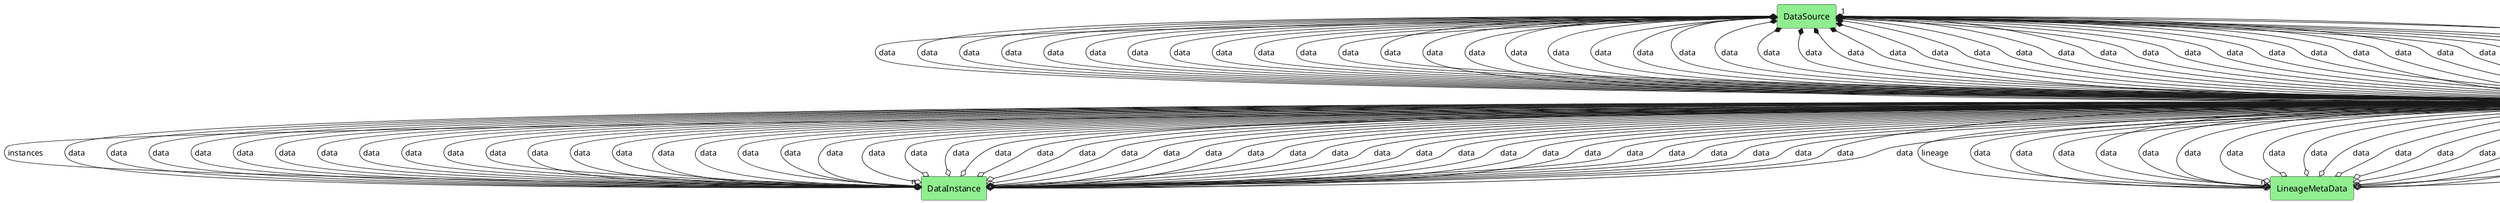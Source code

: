 @startuml

class "Data" as Model {
 string name
 string access

 
}

rectangle "DataSource" as DataSource #lightblue {
}

Model o--> "1" DataSource : source


rectangle "DataAdaptor" as DataAdaptor #lightblue {
}

Model o--> "1" DataAdaptor : adaptor


rectangle "DataInstance" as DataInstance #lightblue {
}

Model o--> "n" DataInstance : instances


rectangle "LineageMetaData" as LineageMetaData #lightblue {
}

Model *--> "n" LineageMetaData : lineage


rectangle "MetaData" as MetaData #lightblue {
}

Model *--> "n" MetaData : metadata


rectangle "SourceMetaData" as SourceMetaData #lightblue {
}

Model *--> "n" SourceMetaData : connection




    rectangle "DataSource" as DataSource #lightgreen {
    }
    
        DataSource   *--> "n" Model : "data"
    
    rectangle "DataInstance" as DataInstance #lightgreen {
    }
    
        DataInstance   o--> "n" Model : "data"
    
    rectangle "DataReservation" as DataReservation #lightgreen {
    }
    
        DataReservation   o--> "1" Model : "data"
    
    rectangle "MetaData" as MetaData #lightgreen {
    }
    
        MetaData   o--> "1" Model : "data"
    
    rectangle "DataSource" as DataSource #lightgreen {
    }
    
        DataSource   *--> "n" Model : "data"
    
    rectangle "DataInstance" as DataInstance #lightgreen {
    }
    
        DataInstance   o--> "n" Model : "data"
    
    rectangle "DataReservation" as DataReservation #lightgreen {
    }
    
        DataReservation   o--> "1" Model : "data"
    
    rectangle "MetaData" as MetaData #lightgreen {
    }
    
        MetaData   o--> "1" Model : "data"
    
    rectangle "DataSource" as DataSource #lightgreen {
    }
    
        DataSource   *--> "n" Model : "data"
    
    rectangle "DataInstance" as DataInstance #lightgreen {
    }
    
        DataInstance   o--> "n" Model : "data"
    
    rectangle "DataReservation" as DataReservation #lightgreen {
    }
    
        DataReservation   o--> "1" Model : "data"
    
    rectangle "MetaData" as MetaData #lightgreen {
    }
    
        MetaData   o--> "1" Model : "data"
    
    rectangle "DataSource" as DataSource #lightgreen {
    }
    
        DataSource   *--> "n" Model : "data"
    
    rectangle "DataInstance" as DataInstance #lightgreen {
    }
    
        DataInstance   o--> "n" Model : "data"
    
    rectangle "DataReservation" as DataReservation #lightgreen {
    }
    
        DataReservation   o--> "1" Model : "data"
    
    rectangle "MetaData" as MetaData #lightgreen {
    }
    
        MetaData   o--> "1" Model : "data"
    
    rectangle "DataSource" as DataSource #lightgreen {
    }
    
        DataSource   *--> "n" Model : "data"
    
    rectangle "DataInstance" as DataInstance #lightgreen {
    }
    
        DataInstance   o--> "n" Model : "data"
    
    rectangle "DataReservation" as DataReservation #lightgreen {
    }
    
        DataReservation   o--> "1" Model : "data"
    
    rectangle "MetaData" as MetaData #lightgreen {
    }
    
        MetaData   o--> "1" Model : "data"
    
    rectangle "DataSource" as DataSource #lightgreen {
    }
    
        DataSource   *--> "n" Model : "data"
    
    rectangle "DataInstance" as DataInstance #lightgreen {
    }
    
        DataInstance   o--> "n" Model : "data"
    
    rectangle "DataReservation" as DataReservation #lightgreen {
    }
    
        DataReservation   o--> "1" Model : "data"
    
    rectangle "MetaData" as MetaData #lightgreen {
    }
    
        MetaData   o--> "1" Model : "data"
    
    rectangle "DataSource" as DataSource #lightgreen {
    }
    
        DataSource   *--> "n" Model : "data"
    
    rectangle "DataInstance" as DataInstance #lightgreen {
    }
    
        DataInstance   o--> "n" Model : "data"
    
    rectangle "DataReservation" as DataReservation #lightgreen {
    }
    
        DataReservation   o--> "1" Model : "data"
    
    rectangle "MetaData" as MetaData #lightgreen {
    }
    
        MetaData   o--> "1" Model : "data"
    
    rectangle "DataSource" as DataSource #lightgreen {
    }
    
        DataSource   *--> "n" Model : "data"
    
    rectangle "DataInstance" as DataInstance #lightgreen {
    }
    
        DataInstance   o--> "n" Model : "data"
    
    rectangle "DataReservation" as DataReservation #lightgreen {
    }
    
        DataReservation   o--> "1" Model : "data"
    
    rectangle "MetaData" as MetaData #lightgreen {
    }
    
        MetaData   o--> "1" Model : "data"
    
    rectangle "DataSource" as DataSource #lightgreen {
    }
    
        DataSource   *--> "n" Model : "data"
    
    rectangle "DataInstance" as DataInstance #lightgreen {
    }
    
        DataInstance   o--> "n" Model : "data"
    
    rectangle "DataReservation" as DataReservation #lightgreen {
    }
    
        DataReservation   o--> "1" Model : "data"
    
    rectangle "MetaData" as MetaData #lightgreen {
    }
    
        MetaData   o--> "1" Model : "data"
    
    rectangle "DataSource" as DataSource #lightgreen {
    }
    
        DataSource   *--> "n" Model : "data"
    
    rectangle "DataInstance" as DataInstance #lightgreen {
    }
    
        DataInstance   o--> "n" Model : "data"
    
    rectangle "DataReservation" as DataReservation #lightgreen {
    }
    
        DataReservation   o--> "1" Model : "data"
    
    rectangle "MetaData" as MetaData #lightgreen {
    }
    
        MetaData   o--> "1" Model : "data"
    
    rectangle "DataSource" as DataSource #lightgreen {
    }
    
        DataSource   *--> "n" Model : "data"
    
    rectangle "DataInstance" as DataInstance #lightgreen {
    }
    
        DataInstance   o--> "n" Model : "data"
    
    rectangle "DataReservation" as DataReservation #lightgreen {
    }
    
        DataReservation   o--> "1" Model : "data"
    
    rectangle "MetaData" as MetaData #lightgreen {
    }
    
        MetaData   o--> "1" Model : "data"
    
    rectangle "DataSource" as DataSource #lightgreen {
    }
    
        DataSource   *--> "n" Model : "data"
    
    rectangle "DataInstance" as DataInstance #lightgreen {
    }
    
        DataInstance   o--> "n" Model : "data"
    
    rectangle "DataReservation" as DataReservation #lightgreen {
    }
    
        DataReservation   o--> "1" Model : "data"
    
    rectangle "MetaData" as MetaData #lightgreen {
    }
    
        MetaData   o--> "1" Model : "data"
    
    rectangle "DataSource" as DataSource #lightgreen {
    }
    
        DataSource   *--> "n" Model : "data"
    
    rectangle "DataInstance" as DataInstance #lightgreen {
    }
    
        DataInstance   o--> "n" Model : "data"
    
    rectangle "DataReservation" as DataReservation #lightgreen {
    }
    
        DataReservation   o--> "1" Model : "data"
    
    rectangle "MetaData" as MetaData #lightgreen {
    }
    
        MetaData   o--> "1" Model : "data"
    
    rectangle "DataSource" as DataSource #lightgreen {
    }
    
        DataSource   *--> "n" Model : "data"
    
    rectangle "DataInstance" as DataInstance #lightgreen {
    }
    
        DataInstance   o--> "n" Model : "data"
    
    rectangle "DataReservation" as DataReservation #lightgreen {
    }
    
        DataReservation   o--> "1" Model : "data"
    
    rectangle "MetaData" as MetaData #lightgreen {
    }
    
        MetaData   o--> "1" Model : "data"
    
    rectangle "DataSource" as DataSource #lightgreen {
    }
    
        DataSource   *--> "n" Model : "data"
    
    rectangle "DataInstance" as DataInstance #lightgreen {
    }
    
        DataInstance   o--> "n" Model : "data"
    
    rectangle "DataReservation" as DataReservation #lightgreen {
    }
    
        DataReservation   o--> "1" Model : "data"
    
    rectangle "MetaData" as MetaData #lightgreen {
    }
    
        MetaData   o--> "1" Model : "data"
    
    rectangle "DataSource" as DataSource #lightgreen {
    }
    
        DataSource   *--> "n" Model : "data"
    
    rectangle "DataInstance" as DataInstance #lightgreen {
    }
    
        DataInstance   o--> "n" Model : "data"
    
    rectangle "DataReservation" as DataReservation #lightgreen {
    }
    
        DataReservation   o--> "1" Model : "data"
    
    rectangle "MetaData" as MetaData #lightgreen {
    }
    
        MetaData   o--> "1" Model : "data"
    
    rectangle "DataSource" as DataSource #lightgreen {
    }
    
        DataSource   *--> "n" Model : "data"
    
    rectangle "DataInstance" as DataInstance #lightgreen {
    }
    
        DataInstance   o--> "n" Model : "data"
    
    rectangle "DataReservation" as DataReservation #lightgreen {
    }
    
        DataReservation   o--> "1" Model : "data"
    
    rectangle "MetaData" as MetaData #lightgreen {
    }
    
        MetaData   o--> "1" Model : "data"
    
    rectangle "DataSource" as DataSource #lightgreen {
    }
    
        DataSource   *--> "n" Model : "data"
    
    rectangle "DataInstance" as DataInstance #lightgreen {
    }
    
        DataInstance   o--> "n" Model : "data"
    
    rectangle "DataReservation" as DataReservation #lightgreen {
    }
    
        DataReservation   o--> "1" Model : "data"
    
    rectangle "MetaData" as MetaData #lightgreen {
    }
    
        MetaData   o--> "1" Model : "data"
    
    rectangle "DataSource" as DataSource #lightgreen {
    }
    
        DataSource   *--> "n" Model : "data"
    
    rectangle "DataInstance" as DataInstance #lightgreen {
    }
    
        DataInstance   o--> "n" Model : "data"
    
    rectangle "DataReservation" as DataReservation #lightgreen {
    }
    
        DataReservation   o--> "1" Model : "data"
    
    rectangle "MetaData" as MetaData #lightgreen {
    }
    
        MetaData   o--> "1" Model : "data"
    
    rectangle "DataSource" as DataSource #lightgreen {
    }
    
        DataSource   *--> "n" Model : "data"
    
    rectangle "DataInstance" as DataInstance #lightgreen {
    }
    
        DataInstance   o--> "n" Model : "data"
    
    rectangle "DataReservation" as DataReservation #lightgreen {
    }
    
        DataReservation   o--> "1" Model : "data"
    
    rectangle "MetaData" as MetaData #lightgreen {
    }
    
        MetaData   o--> "1" Model : "data"
    
    rectangle "DataSource" as DataSource #lightgreen {
    }
    
        DataSource   *--> "n" Model : "data"
    
    rectangle "DataInstance" as DataInstance #lightgreen {
    }
    
        DataInstance   o--> "n" Model : "data"
    
    rectangle "DataReservation" as DataReservation #lightgreen {
    }
    
        DataReservation   o--> "1" Model : "data"
    
    rectangle "MetaData" as MetaData #lightgreen {
    }
    
        MetaData   o--> "1" Model : "data"
    
    rectangle "DataSource" as DataSource #lightgreen {
    }
    
        DataSource   *--> "n" Model : "data"
    
    rectangle "DataInstance" as DataInstance #lightgreen {
    }
    
        DataInstance   o--> "n" Model : "data"
    
    rectangle "DataReservation" as DataReservation #lightgreen {
    }
    
        DataReservation   o--> "1" Model : "data"
    
    rectangle "MetaData" as MetaData #lightgreen {
    }
    
        MetaData   o--> "1" Model : "data"
    
    rectangle "DataSource" as DataSource #lightgreen {
    }
    
        DataSource   *--> "n" Model : "data"
    
    rectangle "DataInstance" as DataInstance #lightgreen {
    }
    
        DataInstance   o--> "n" Model : "data"
    
    rectangle "DataReservation" as DataReservation #lightgreen {
    }
    
        DataReservation   o--> "1" Model : "data"
    
    rectangle "MetaData" as MetaData #lightgreen {
    }
    
        MetaData   o--> "1" Model : "data"
    
    rectangle "DataSource" as DataSource #lightgreen {
    }
    
        DataSource   *--> "n" Model : "data"
    
    rectangle "DataInstance" as DataInstance #lightgreen {
    }
    
        DataInstance   o--> "n" Model : "data"
    
    rectangle "DataReservation" as DataReservation #lightgreen {
    }
    
        DataReservation   o--> "1" Model : "data"
    
    rectangle "MetaData" as MetaData #lightgreen {
    }
    
        MetaData   o--> "1" Model : "data"
    
    rectangle "DataSource" as DataSource #lightgreen {
    }
    
        DataSource   *--> "n" Model : "data"
    
    rectangle "DataInstance" as DataInstance #lightgreen {
    }
    
        DataInstance   o--> "n" Model : "data"
    
    rectangle "DataReservation" as DataReservation #lightgreen {
    }
    
        DataReservation   o--> "1" Model : "data"
    
    rectangle "MetaData" as MetaData #lightgreen {
    }
    
        MetaData   o--> "1" Model : "data"
    
    rectangle "DataSource" as DataSource #lightgreen {
    }
    
        DataSource   *--> "n" Model : "data"
    
    rectangle "DataInstance" as DataInstance #lightgreen {
    }
    
        DataInstance   o--> "n" Model : "data"
    
    rectangle "DataReservation" as DataReservation #lightgreen {
    }
    
        DataReservation   o--> "1" Model : "data"
    
    rectangle "MetaData" as MetaData #lightgreen {
    }
    
        MetaData   o--> "1" Model : "data"
    
    rectangle "DataSource" as DataSource #lightgreen {
    }
    
        DataSource   *--> "n" Model : "data"
    
    rectangle "DataInstance" as DataInstance #lightgreen {
    }
    
        DataInstance   o--> "n" Model : "data"
    
    rectangle "DataReservation" as DataReservation #lightgreen {
    }
    
        DataReservation   o--> "1" Model : "data"
    
    rectangle "LineageMetaData" as LineageMetaData #lightgreen {
    }
    
        LineageMetaData   o--> "1" Model : "data"
    
    rectangle "MetaData" as MetaData #lightgreen {
    }
    
        MetaData   o--> "1" Model : "data"
    
    rectangle "SourceMetaData" as SourceMetaData #lightgreen {
    }
    
        SourceMetaData   o--> "1" Model : "data"
    
    rectangle "DataSource" as DataSource #lightgreen {
    }
    
        DataSource   *--> "n" Model : "data"
    
    rectangle "DataInstance" as DataInstance #lightgreen {
    }
    
        DataInstance   o--> "n" Model : "data"
    
    rectangle "DataReservation" as DataReservation #lightgreen {
    }
    
        DataReservation   o--> "1" Model : "data"
    
    rectangle "LineageMetaData" as LineageMetaData #lightgreen {
    }
    
        LineageMetaData   o--> "1" Model : "data"
    
    rectangle "MetaData" as MetaData #lightgreen {
    }
    
        MetaData   o--> "1" Model : "data"
    
    rectangle "SourceMetaData" as SourceMetaData #lightgreen {
    }
    
        SourceMetaData   o--> "1" Model : "data"
    
    rectangle "DataSource" as DataSource #lightgreen {
    }
    
        DataSource   *--> "n" Model : "data"
    
    rectangle "DataInstance" as DataInstance #lightgreen {
    }
    
        DataInstance   o--> "n" Model : "data"
    
    rectangle "DataReservation" as DataReservation #lightgreen {
    }
    
        DataReservation   o--> "1" Model : "data"
    
    rectangle "LineageMetaData" as LineageMetaData #lightgreen {
    }
    
        LineageMetaData   o--> "1" Model : "data"
    
    rectangle "MetaData" as MetaData #lightgreen {
    }
    
        MetaData   o--> "1" Model : "data"
    
    rectangle "SourceMetaData" as SourceMetaData #lightgreen {
    }
    
        SourceMetaData   o--> "1" Model : "data"
    
    rectangle "DataSource" as DataSource #lightgreen {
    }
    
        DataSource   *--> "n" Model : "data"
    
    rectangle "DataInstance" as DataInstance #lightgreen {
    }
    
        DataInstance   o--> "n" Model : "data"
    
    rectangle "DataReservation" as DataReservation #lightgreen {
    }
    
        DataReservation   o--> "1" Model : "data"
    
    rectangle "LineageMetaData" as LineageMetaData #lightgreen {
    }
    
        LineageMetaData   o--> "1" Model : "data"
    
    rectangle "MetaData" as MetaData #lightgreen {
    }
    
        MetaData   o--> "1" Model : "data"
    
    rectangle "SourceMetaData" as SourceMetaData #lightgreen {
    }
    
        SourceMetaData   o--> "1" Model : "data"
    
    rectangle "DataSource" as DataSource #lightgreen {
    }
    
        DataSource   *--> "n" Model : "data"
    
    rectangle "DataInstance" as DataInstance #lightgreen {
    }
    
        DataInstance   o--> "n" Model : "data"
    
    rectangle "DataReservation" as DataReservation #lightgreen {
    }
    
        DataReservation   o--> "1" Model : "data"
    
    rectangle "LineageMetaData" as LineageMetaData #lightgreen {
    }
    
        LineageMetaData   o--> "1" Model : "data"
    
    rectangle "MetaData" as MetaData #lightgreen {
    }
    
        MetaData   o--> "1" Model : "data"
    
    rectangle "SourceMetaData" as SourceMetaData #lightgreen {
    }
    
        SourceMetaData   o--> "1" Model : "data"
    
    rectangle "DataSource" as DataSource #lightgreen {
    }
    
        DataSource   *--> "n" Model : "data"
    
    rectangle "DataInstance" as DataInstance #lightgreen {
    }
    
        DataInstance   o--> "n" Model : "data"
    
    rectangle "DataReservation" as DataReservation #lightgreen {
    }
    
        DataReservation   o--> "1" Model : "data"
    
    rectangle "LineageMetaData" as LineageMetaData #lightgreen {
    }
    
        LineageMetaData   o--> "1" Model : "data"
    
    rectangle "MetaData" as MetaData #lightgreen {
    }
    
        MetaData   o--> "1" Model : "data"
    
    rectangle "SourceMetaData" as SourceMetaData #lightgreen {
    }
    
        SourceMetaData   o--> "1" Model : "data"
    
    rectangle "DataSource" as DataSource #lightgreen {
    }
    
        DataSource   *--> "n" Model : "data"
    
    rectangle "DataInstance" as DataInstance #lightgreen {
    }
    
        DataInstance   o--> "n" Model : "data"
    
    rectangle "DataReservation" as DataReservation #lightgreen {
    }
    
        DataReservation   o--> "1" Model : "data"
    
    rectangle "LineageMetaData" as LineageMetaData #lightgreen {
    }
    
        LineageMetaData   o--> "1" Model : "data"
    
    rectangle "MetaData" as MetaData #lightgreen {
    }
    
        MetaData   o--> "1" Model : "data"
    
    rectangle "SourceMetaData" as SourceMetaData #lightgreen {
    }
    
        SourceMetaData   o--> "1" Model : "data"
    
    rectangle "DataSource" as DataSource #lightgreen {
    }
    
        DataSource   *--> "n" Model : "data"
    
    rectangle "DataInstance" as DataInstance #lightgreen {
    }
    
        DataInstance   o--> "n" Model : "data"
    
    rectangle "DataReservation" as DataReservation #lightgreen {
    }
    
        DataReservation   o--> "1" Model : "data"
    
    rectangle "LineageMetaData" as LineageMetaData #lightgreen {
    }
    
        LineageMetaData   o--> "1" Model : "data"
    
    rectangle "MetaData" as MetaData #lightgreen {
    }
    
        MetaData   o--> "1" Model : "data"
    
    rectangle "SourceMetaData" as SourceMetaData #lightgreen {
    }
    
        SourceMetaData   o--> "1" Model : "data"
    
    rectangle "DataSource" as DataSource #lightgreen {
    }
    
        DataSource   *--> "n" Model : "data"
    
    rectangle "DataInstance" as DataInstance #lightgreen {
    }
    
        DataInstance   o--> "n" Model : "data"
    
    rectangle "DataReservation" as DataReservation #lightgreen {
    }
    
        DataReservation   o--> "1" Model : "data"
    
    rectangle "LineageMetaData" as LineageMetaData #lightgreen {
    }
    
        LineageMetaData   o--> "1" Model : "data"
    
    rectangle "MetaData" as MetaData #lightgreen {
    }
    
        MetaData   o--> "1" Model : "data"
    
    rectangle "SourceMetaData" as SourceMetaData #lightgreen {
    }
    
        SourceMetaData   o--> "1" Model : "data"
    
    rectangle "DataSource" as DataSource #lightgreen {
    }
    
        DataSource   *--> "n" Model : "data"
    
    rectangle "DataInstance" as DataInstance #lightgreen {
    }
    
        DataInstance   o--> "n" Model : "data"
    
    rectangle "DataReservation" as DataReservation #lightgreen {
    }
    
        DataReservation   o--> "1" Model : "data"
    
    rectangle "LineageMetaData" as LineageMetaData #lightgreen {
    }
    
        LineageMetaData   o--> "1" Model : "data"
    
    rectangle "MetaData" as MetaData #lightgreen {
    }
    
        MetaData   o--> "1" Model : "data"
    
    rectangle "SourceMetaData" as SourceMetaData #lightgreen {
    }
    
        SourceMetaData   o--> "1" Model : "data"
    
    rectangle "DataSource" as DataSource #lightgreen {
    }
    
        DataSource   *--> "n" Model : "data"
    
    rectangle "DataInstance" as DataInstance #lightgreen {
    }
    
        DataInstance   o--> "n" Model : "data"
    
    rectangle "DataReservation" as DataReservation #lightgreen {
    }
    
        DataReservation   o--> "1" Model : "data"
    
    rectangle "LineageMetaData" as LineageMetaData #lightgreen {
    }
    
        LineageMetaData   o--> "1" Model : "data"
    
    rectangle "MetaData" as MetaData #lightgreen {
    }
    
        MetaData   o--> "1" Model : "data"
    
    rectangle "SourceMetaData" as SourceMetaData #lightgreen {
    }
    
        SourceMetaData   o--> "1" Model : "data"
    
    rectangle "DataSource" as DataSource #lightgreen {
    }
    
        DataSource   *--> "n" Model : "data"
    
    rectangle "DataInstance" as DataInstance #lightgreen {
    }
    
        DataInstance   o--> "n" Model : "data"
    
    rectangle "DataReservation" as DataReservation #lightgreen {
    }
    
        DataReservation   o--> "1" Model : "data"
    
    rectangle "LineageMetaData" as LineageMetaData #lightgreen {
    }
    
        LineageMetaData   o--> "1" Model : "data"
    
    rectangle "MetaData" as MetaData #lightgreen {
    }
    
        MetaData   o--> "1" Model : "data"
    
    rectangle "SourceMetaData" as SourceMetaData #lightgreen {
    }
    
        SourceMetaData   o--> "1" Model : "data"
    
    rectangle "DataSource" as DataSource #lightgreen {
    }
    
        DataSource   *--> "n" Model : "data"
    
    rectangle "DataInstance" as DataInstance #lightgreen {
    }
    
        DataInstance   o--> "n" Model : "data"
    
    rectangle "DataReservation" as DataReservation #lightgreen {
    }
    
        DataReservation   o--> "1" Model : "data"
    
    rectangle "LineageMetaData" as LineageMetaData #lightgreen {
    }
    
        LineageMetaData   o--> "1" Model : "data"
    
    rectangle "MetaData" as MetaData #lightgreen {
    }
    
        MetaData   o--> "1" Model : "data"
    
    rectangle "SourceMetaData" as SourceMetaData #lightgreen {
    }
    
        SourceMetaData   o--> "1" Model : "data"
    
    rectangle "DataSource" as DataSource #lightgreen {
    }
    
        DataSource   *--> "n" Model : "data"
    
    rectangle "DataInstance" as DataInstance #lightgreen {
    }
    
        DataInstance   o--> "n" Model : "data"
    
    rectangle "DataReservation" as DataReservation #lightgreen {
    }
    
        DataReservation   o--> "1" Model : "data"
    
    rectangle "LineageMetaData" as LineageMetaData #lightgreen {
    }
    
        LineageMetaData   o--> "1" Model : "data"
    
    rectangle "MetaData" as MetaData #lightgreen {
    }
    
        MetaData   o--> "1" Model : "data"
    
    rectangle "SourceMetaData" as SourceMetaData #lightgreen {
    }
    
        SourceMetaData   o--> "1" Model : "data"
    
    rectangle "DataSource" as DataSource #lightgreen {
    }
    
        DataSource   *--> "n" Model : "data"
    
    rectangle "DataInstance" as DataInstance #lightgreen {
    }
    
        DataInstance   o--> "n" Model : "data"
    
    rectangle "DataReservation" as DataReservation #lightgreen {
    }
    
        DataReservation   o--> "1" Model : "data"
    
    rectangle "LineageMetaData" as LineageMetaData #lightgreen {
    }
    
        LineageMetaData   o--> "1" Model : "data"
    
    rectangle "MetaData" as MetaData #lightgreen {
    }
    
        MetaData   o--> "1" Model : "data"
    
    rectangle "SourceMetaData" as SourceMetaData #lightgreen {
    }
    
        SourceMetaData   o--> "1" Model : "data"
    
    rectangle "DataSource" as DataSource #lightgreen {
    }
    
        DataSource   *--> "n" Model : "data"
    
    rectangle "DataInstance" as DataInstance #lightgreen {
    }
    
        DataInstance   o--> "n" Model : "data"
    
    rectangle "DataReservation" as DataReservation #lightgreen {
    }
    
        DataReservation   o--> "1" Model : "data"
    
    rectangle "LineageMetaData" as LineageMetaData #lightgreen {
    }
    
        LineageMetaData   o--> "1" Model : "data"
    
    rectangle "MetaData" as MetaData #lightgreen {
    }
    
        MetaData   o--> "1" Model : "data"
    
    rectangle "SourceMetaData" as SourceMetaData #lightgreen {
    }
    
        SourceMetaData   o--> "1" Model : "data"
    
    rectangle "DataSource" as DataSource #lightgreen {
    }
    
        DataSource   *--> "n" Model : "data"
    
    rectangle "DataInstance" as DataInstance #lightgreen {
    }
    
        DataInstance   o--> "n" Model : "data"
    
    rectangle "DataReservation" as DataReservation #lightgreen {
    }
    
        DataReservation   o--> "1" Model : "data"
    
    rectangle "LineageMetaData" as LineageMetaData #lightgreen {
    }
    
        LineageMetaData   o--> "1" Model : "data"
    
    rectangle "MetaData" as MetaData #lightgreen {
    }
    
        MetaData   o--> "1" Model : "data"
    
    rectangle "SourceMetaData" as SourceMetaData #lightgreen {
    }
    
        SourceMetaData   o--> "1" Model : "data"
    
    rectangle "DataSource" as DataSource #lightgreen {
    }
    
        DataSource   *--> "n" Model : "data"
    
    rectangle "DataInstance" as DataInstance #lightgreen {
    }
    
        DataInstance   o--> "n" Model : "data"
    
    rectangle "DataReservation" as DataReservation #lightgreen {
    }
    
        DataReservation   o--> "1" Model : "data"
    
    rectangle "LineageMetaData" as LineageMetaData #lightgreen {
    }
    
        LineageMetaData   o--> "1" Model : "data"
    
    rectangle "MetaData" as MetaData #lightgreen {
    }
    
        MetaData   o--> "1" Model : "data"
    
    rectangle "SourceMetaData" as SourceMetaData #lightgreen {
    }
    
        SourceMetaData   o--> "1" Model : "data"
    

@enduml

